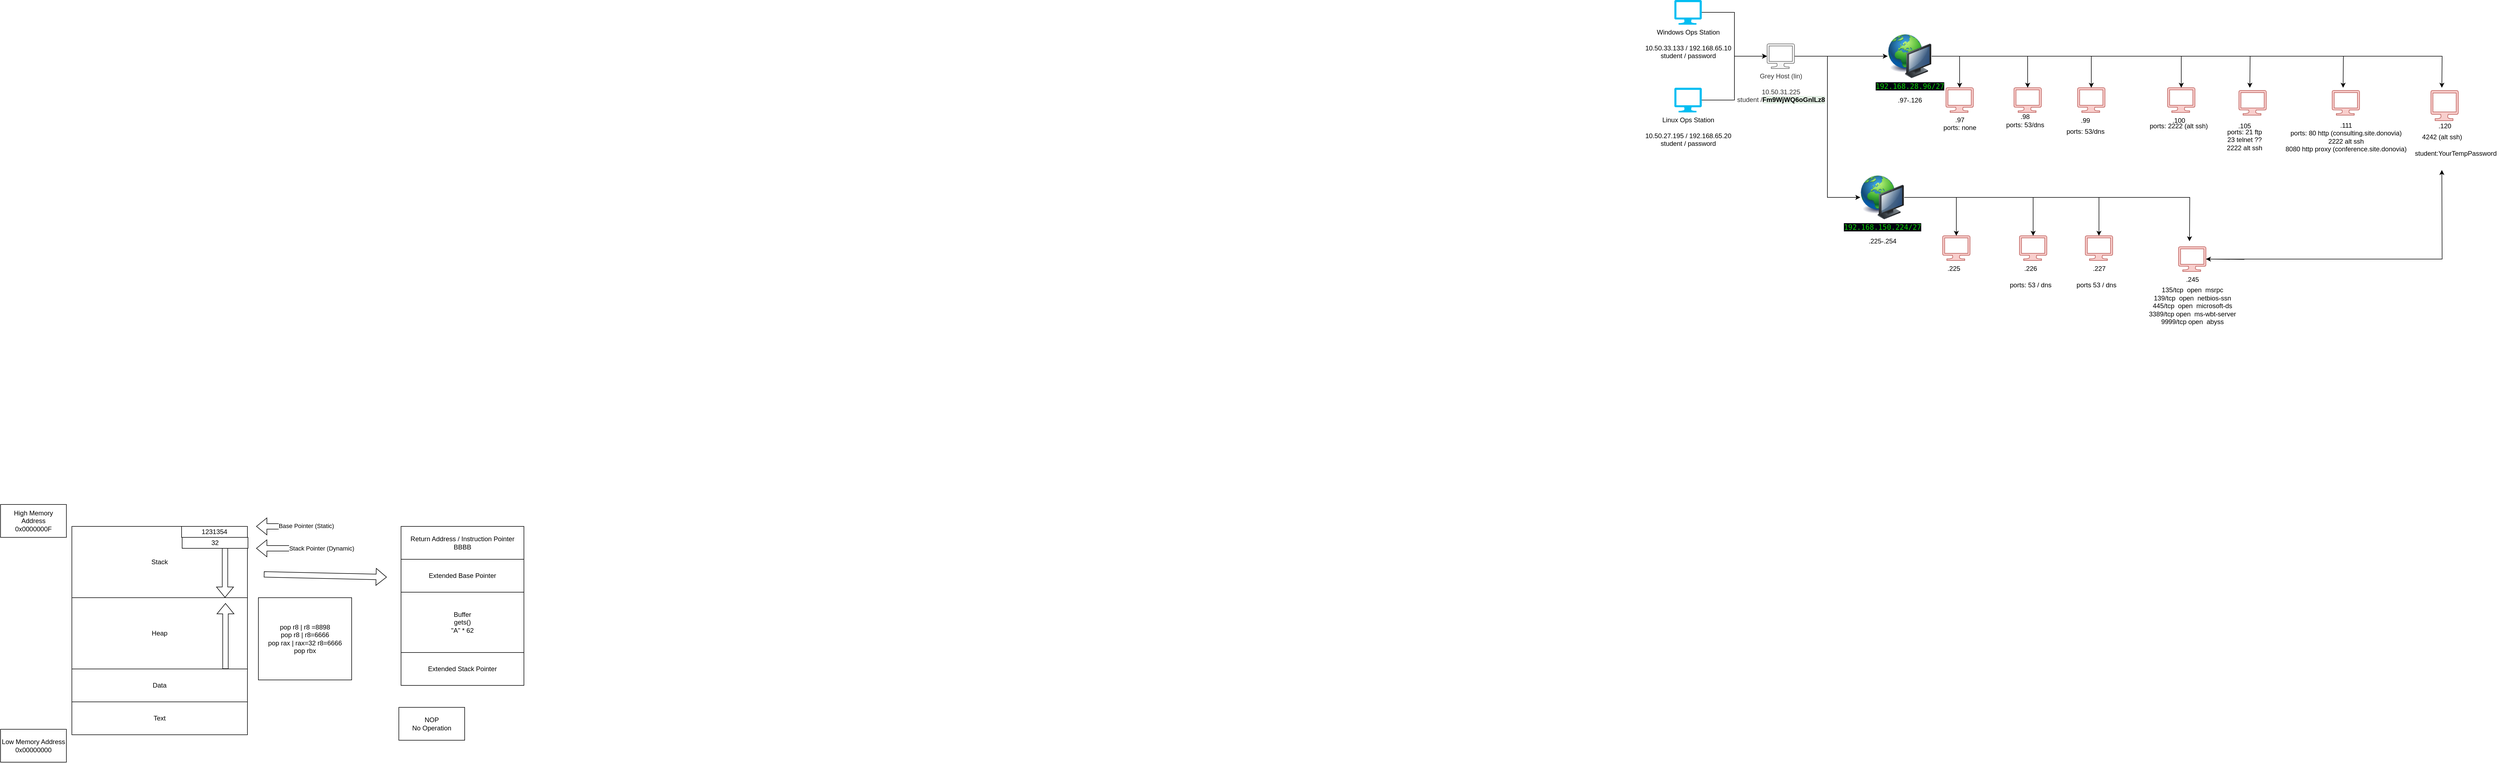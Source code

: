 <mxfile version="17.4.6" type="github"><diagram id="FVTB6eCvjAsudvaujAqm" name="Page-1"><mxGraphModel dx="7363" dy="2377" grid="1" gridSize="10" guides="1" tooltips="1" connect="1" arrows="1" fold="1" page="1" pageScale="1" pageWidth="1100" pageHeight="850" math="0" shadow="0"><root><mxCell id="0"/><mxCell id="1" parent="0"/><mxCell id="izwD1ermn6o2qZZVHTIV-5" style="edgeStyle=orthogonalEdgeStyle;rounded=0;orthogonalLoop=1;jettySize=auto;html=1;entryX=0;entryY=0.5;entryDx=0;entryDy=0;entryPerimeter=0;" parent="1" source="izwD1ermn6o2qZZVHTIV-1" target="izwD1ermn6o2qZZVHTIV-3" edge="1"><mxGeometry relative="1" as="geometry"/></mxCell><mxCell id="izwD1ermn6o2qZZVHTIV-1" value="Linux Ops Station&lt;br&gt;&lt;br&gt;10.50.27.195 / 192.168.65.20&lt;br&gt;student / password" style="verticalLabelPosition=bottom;html=1;verticalAlign=top;align=center;strokeColor=none;fillColor=#00BEF2;shape=mxgraph.azure.computer;pointerEvents=1;" parent="1" vertex="1"><mxGeometry x="61" y="200" width="50" height="45" as="geometry"/></mxCell><mxCell id="izwD1ermn6o2qZZVHTIV-4" style="edgeStyle=orthogonalEdgeStyle;rounded=0;orthogonalLoop=1;jettySize=auto;html=1;entryX=0;entryY=0.5;entryDx=0;entryDy=0;entryPerimeter=0;" parent="1" source="izwD1ermn6o2qZZVHTIV-2" target="izwD1ermn6o2qZZVHTIV-3" edge="1"><mxGeometry relative="1" as="geometry"/></mxCell><mxCell id="izwD1ermn6o2qZZVHTIV-2" value="Windows Ops Station&lt;br&gt;&lt;br&gt;10.50.33.133 / 192.168.65.10&lt;br&gt;student / password" style="verticalLabelPosition=bottom;html=1;verticalAlign=top;align=center;strokeColor=none;fillColor=#00BEF2;shape=mxgraph.azure.computer;pointerEvents=1;" parent="1" vertex="1"><mxGeometry x="61" y="40" width="50" height="45" as="geometry"/></mxCell><mxCell id="izwD1ermn6o2qZZVHTIV-11" style="edgeStyle=orthogonalEdgeStyle;rounded=0;orthogonalLoop=1;jettySize=auto;html=1;entryX=0;entryY=0.5;entryDx=0;entryDy=0;" parent="1" source="izwD1ermn6o2qZZVHTIV-3" target="izwD1ermn6o2qZZVHTIV-7" edge="1"><mxGeometry relative="1" as="geometry"/></mxCell><mxCell id="izwD1ermn6o2qZZVHTIV-21" style="edgeStyle=orthogonalEdgeStyle;rounded=0;orthogonalLoop=1;jettySize=auto;html=1;entryX=0;entryY=0.5;entryDx=0;entryDy=0;" parent="1" source="izwD1ermn6o2qZZVHTIV-3" target="izwD1ermn6o2qZZVHTIV-17" edge="1"><mxGeometry relative="1" as="geometry"/></mxCell><mxCell id="izwD1ermn6o2qZZVHTIV-3" value="Grey Host (lin)&lt;br&gt;&lt;br&gt;10.50.31.225&lt;br&gt;student /&lt;span style=&quot;font-weight: 700 ; background-color: rgba(70 , 149 , 74 , 0.15)&quot;&gt;&lt;font color=&quot;#000000&quot;&gt;Fm9WjWQ6oGnlLz8&lt;/font&gt;&lt;/span&gt;&lt;br&gt;" style="verticalLabelPosition=bottom;html=1;verticalAlign=top;align=center;strokeColor=#666666;fillColor=#f5f5f5;shape=mxgraph.azure.computer;pointerEvents=1;fontColor=#333333;" parent="1" vertex="1"><mxGeometry x="230" y="120" width="50" height="45" as="geometry"/></mxCell><mxCell id="izwD1ermn6o2qZZVHTIV-6" value=".97&lt;br&gt;ports: none" style="verticalLabelPosition=bottom;html=1;verticalAlign=top;align=center;strokeColor=#b85450;fillColor=#f8cecc;shape=mxgraph.azure.computer;pointerEvents=1;" parent="1" vertex="1"><mxGeometry x="556" y="200" width="50" height="45" as="geometry"/></mxCell><mxCell id="izwD1ermn6o2qZZVHTIV-22" style="edgeStyle=orthogonalEdgeStyle;rounded=0;orthogonalLoop=1;jettySize=auto;html=1;entryX=0.5;entryY=0;entryDx=0;entryDy=0;entryPerimeter=0;" parent="1" source="izwD1ermn6o2qZZVHTIV-7" target="izwD1ermn6o2qZZVHTIV-6" edge="1"><mxGeometry relative="1" as="geometry"/></mxCell><mxCell id="izwD1ermn6o2qZZVHTIV-23" style="edgeStyle=orthogonalEdgeStyle;rounded=0;orthogonalLoop=1;jettySize=auto;html=1;" parent="1" source="izwD1ermn6o2qZZVHTIV-7" target="izwD1ermn6o2qZZVHTIV-10" edge="1"><mxGeometry relative="1" as="geometry"/></mxCell><mxCell id="izwD1ermn6o2qZZVHTIV-24" style="edgeStyle=orthogonalEdgeStyle;rounded=0;orthogonalLoop=1;jettySize=auto;html=1;" parent="1" source="izwD1ermn6o2qZZVHTIV-7" target="izwD1ermn6o2qZZVHTIV-9" edge="1"><mxGeometry relative="1" as="geometry"/></mxCell><mxCell id="izwD1ermn6o2qZZVHTIV-25" style="edgeStyle=orthogonalEdgeStyle;rounded=0;orthogonalLoop=1;jettySize=auto;html=1;" parent="1" source="izwD1ermn6o2qZZVHTIV-7" target="izwD1ermn6o2qZZVHTIV-8" edge="1"><mxGeometry relative="1" as="geometry"/></mxCell><mxCell id="_nnKfd7vtehOJqyvwMxw-9" style="edgeStyle=orthogonalEdgeStyle;rounded=0;orthogonalLoop=1;jettySize=auto;html=1;fontColor=#000000;" parent="1" source="izwD1ermn6o2qZZVHTIV-7" edge="1"><mxGeometry relative="1" as="geometry"><mxPoint x="1110" y="200" as="targetPoint"/></mxGeometry></mxCell><mxCell id="_nnKfd7vtehOJqyvwMxw-10" style="edgeStyle=orthogonalEdgeStyle;rounded=0;orthogonalLoop=1;jettySize=auto;html=1;fontColor=#000000;" parent="1" source="izwD1ermn6o2qZZVHTIV-7" edge="1"><mxGeometry relative="1" as="geometry"><mxPoint x="1280" y="200" as="targetPoint"/></mxGeometry></mxCell><mxCell id="_nnKfd7vtehOJqyvwMxw-15" style="edgeStyle=orthogonalEdgeStyle;rounded=0;orthogonalLoop=1;jettySize=auto;html=1;fontColor=#000000;" parent="1" source="izwD1ermn6o2qZZVHTIV-7" edge="1"><mxGeometry relative="1" as="geometry"><mxPoint x="1460" y="200" as="targetPoint"/></mxGeometry></mxCell><mxCell id="izwD1ermn6o2qZZVHTIV-7" value="&lt;span style=&quot;color: rgb(10 , 208 , 0) ; font-family: monospace ; font-size: medium ; background-color: rgb(1 , 0 , 14)&quot;&gt;192.168.28.96/27&lt;/span&gt;" style="image;html=1;image=img/lib/clip_art/computers/Network_128x128.png;fillColor=#f8cecc;strokeColor=#b85450;" parent="1" vertex="1"><mxGeometry x="450" y="102.5" width="80" height="80" as="geometry"/></mxCell><mxCell id="izwD1ermn6o2qZZVHTIV-8" value="" style="verticalLabelPosition=bottom;html=1;verticalAlign=top;align=center;strokeColor=#b85450;fillColor=#f8cecc;shape=mxgraph.azure.computer;pointerEvents=1;" parent="1" vertex="1"><mxGeometry x="960" y="200" width="50" height="45" as="geometry"/></mxCell><mxCell id="izwD1ermn6o2qZZVHTIV-9" value="" style="verticalLabelPosition=bottom;html=1;verticalAlign=top;align=center;strokeColor=#b85450;fillColor=#f8cecc;shape=mxgraph.azure.computer;pointerEvents=1;" parent="1" vertex="1"><mxGeometry x="796" y="200" width="50" height="45" as="geometry"/></mxCell><mxCell id="izwD1ermn6o2qZZVHTIV-10" value="" style="verticalLabelPosition=bottom;html=1;verticalAlign=top;align=center;strokeColor=#b85450;fillColor=#f8cecc;shape=mxgraph.azure.computer;pointerEvents=1;" parent="1" vertex="1"><mxGeometry x="680" y="200" width="50" height="45" as="geometry"/></mxCell><mxCell id="izwD1ermn6o2qZZVHTIV-16" value="" style="verticalLabelPosition=bottom;html=1;verticalAlign=top;align=center;strokeColor=#b85450;fillColor=#f8cecc;shape=mxgraph.azure.computer;pointerEvents=1;" parent="1" vertex="1"><mxGeometry x="550" y="470" width="50" height="45" as="geometry"/></mxCell><mxCell id="izwD1ermn6o2qZZVHTIV-26" style="edgeStyle=orthogonalEdgeStyle;rounded=0;orthogonalLoop=1;jettySize=auto;html=1;" parent="1" source="izwD1ermn6o2qZZVHTIV-17" target="izwD1ermn6o2qZZVHTIV-16" edge="1"><mxGeometry relative="1" as="geometry"/></mxCell><mxCell id="izwD1ermn6o2qZZVHTIV-27" style="edgeStyle=orthogonalEdgeStyle;rounded=0;orthogonalLoop=1;jettySize=auto;html=1;" parent="1" source="izwD1ermn6o2qZZVHTIV-17" target="izwD1ermn6o2qZZVHTIV-20" edge="1"><mxGeometry relative="1" as="geometry"/></mxCell><mxCell id="izwD1ermn6o2qZZVHTIV-29" style="edgeStyle=orthogonalEdgeStyle;rounded=0;orthogonalLoop=1;jettySize=auto;html=1;entryX=0.5;entryY=0;entryDx=0;entryDy=0;entryPerimeter=0;" parent="1" source="izwD1ermn6o2qZZVHTIV-17" target="izwD1ermn6o2qZZVHTIV-19" edge="1"><mxGeometry relative="1" as="geometry"/></mxCell><mxCell id="_nnKfd7vtehOJqyvwMxw-34" style="edgeStyle=orthogonalEdgeStyle;rounded=0;orthogonalLoop=1;jettySize=auto;html=1;fontColor=#000000;" parent="1" source="izwD1ermn6o2qZZVHTIV-17" edge="1"><mxGeometry relative="1" as="geometry"><mxPoint x="1000" y="480" as="targetPoint"/></mxGeometry></mxCell><mxCell id="izwD1ermn6o2qZZVHTIV-17" value="&lt;span style=&quot;color: rgb(10 , 208 , 0) ; font-family: monospace ; font-size: medium ; background-color: rgb(1 , 0 , 14)&quot;&gt;192.168.150.224/27&lt;/span&gt;" style="image;html=1;image=img/lib/clip_art/computers/Network_128x128.png;fillColor=#f8cecc;strokeColor=#b85450;" parent="1" vertex="1"><mxGeometry x="400" y="360" width="80" height="80" as="geometry"/></mxCell><mxCell id="izwD1ermn6o2qZZVHTIV-19" value="" style="verticalLabelPosition=bottom;html=1;verticalAlign=top;align=center;strokeColor=#b85450;fillColor=#f8cecc;shape=mxgraph.azure.computer;pointerEvents=1;" parent="1" vertex="1"><mxGeometry x="810" y="470" width="50" height="45" as="geometry"/></mxCell><mxCell id="izwD1ermn6o2qZZVHTIV-20" value="" style="verticalLabelPosition=bottom;html=1;verticalAlign=top;align=center;strokeColor=#b85450;fillColor=#f8cecc;shape=mxgraph.azure.computer;pointerEvents=1;" parent="1" vertex="1"><mxGeometry x="690" y="470" width="50" height="45" as="geometry"/></mxCell><mxCell id="R-jRofZSb2fP7iOxIG31-6" value="Stack" style="rounded=0;whiteSpace=wrap;html=1;" parent="1" vertex="1"><mxGeometry x="-2860" y="1000" width="320" height="130" as="geometry"/></mxCell><mxCell id="R-jRofZSb2fP7iOxIG31-7" value="Heap" style="rounded=0;whiteSpace=wrap;html=1;" parent="1" vertex="1"><mxGeometry x="-2860" y="1130" width="320" height="130" as="geometry"/></mxCell><mxCell id="R-jRofZSb2fP7iOxIG31-8" value="Data" style="rounded=0;whiteSpace=wrap;html=1;" parent="1" vertex="1"><mxGeometry x="-2860" y="1260" width="320" height="60" as="geometry"/></mxCell><mxCell id="R-jRofZSb2fP7iOxIG31-9" value="Text" style="rounded=0;whiteSpace=wrap;html=1;" parent="1" vertex="1"><mxGeometry x="-2860" y="1320" width="320" height="60" as="geometry"/></mxCell><mxCell id="R-jRofZSb2fP7iOxIG31-10" value="High Memory Address&lt;br&gt;0x0000000F" style="rounded=0;whiteSpace=wrap;html=1;" parent="1" vertex="1"><mxGeometry x="-2990" y="960" width="120" height="60" as="geometry"/></mxCell><mxCell id="R-jRofZSb2fP7iOxIG31-11" value="Low Memory Address&lt;br&gt;0x00000000" style="rounded=0;whiteSpace=wrap;html=1;" parent="1" vertex="1"><mxGeometry x="-2990" y="1370" width="120" height="60" as="geometry"/></mxCell><mxCell id="R-jRofZSb2fP7iOxIG31-12" value="" style="shape=flexArrow;endArrow=classic;html=1;rounded=0;" parent="1" edge="1"><mxGeometry width="50" height="50" relative="1" as="geometry"><mxPoint x="-2580.87" y="1000" as="sourcePoint"/><mxPoint x="-2580.87" y="1130" as="targetPoint"/></mxGeometry></mxCell><mxCell id="R-jRofZSb2fP7iOxIG31-13" value="" style="shape=flexArrow;endArrow=classic;html=1;rounded=0;" parent="1" edge="1"><mxGeometry width="50" height="50" relative="1" as="geometry"><mxPoint x="-2580" y="1260" as="sourcePoint"/><mxPoint x="-2580" y="1140" as="targetPoint"/></mxGeometry></mxCell><mxCell id="R-jRofZSb2fP7iOxIG31-14" value="" style="shape=flexArrow;endArrow=classic;html=1;rounded=0;" parent="1" edge="1"><mxGeometry width="50" height="50" relative="1" as="geometry"><mxPoint x="-2394" y="1000" as="sourcePoint"/><mxPoint x="-2524" y="1000" as="targetPoint"/></mxGeometry></mxCell><mxCell id="R-jRofZSb2fP7iOxIG31-15" value="Base Pointer (Static)" style="edgeLabel;html=1;align=center;verticalAlign=middle;resizable=0;points=[];" parent="R-jRofZSb2fP7iOxIG31-14" vertex="1" connectable="0"><mxGeometry x="-0.395" y="-1" relative="1" as="geometry"><mxPoint as="offset"/></mxGeometry></mxCell><mxCell id="R-jRofZSb2fP7iOxIG31-16" value="" style="shape=flexArrow;endArrow=classic;html=1;rounded=0;" parent="1" edge="1"><mxGeometry width="50" height="50" relative="1" as="geometry"><mxPoint x="-2394" y="1040" as="sourcePoint"/><mxPoint x="-2524" y="1040" as="targetPoint"/></mxGeometry></mxCell><mxCell id="R-jRofZSb2fP7iOxIG31-17" value="Stack Pointer (Dynamic)" style="edgeLabel;html=1;align=center;verticalAlign=middle;resizable=0;points=[];" parent="R-jRofZSb2fP7iOxIG31-16" vertex="1" connectable="0"><mxGeometry x="-0.395" y="-1" relative="1" as="geometry"><mxPoint x="28" y="1" as="offset"/></mxGeometry></mxCell><mxCell id="R-jRofZSb2fP7iOxIG31-25" value="1231354" style="rounded=0;whiteSpace=wrap;html=1;" parent="1" vertex="1"><mxGeometry x="-2660" y="1000" width="120" height="20" as="geometry"/></mxCell><mxCell id="R-jRofZSb2fP7iOxIG31-28" value="32&lt;span style=&quot;color: rgba(0 , 0 , 0 , 0) ; font-family: monospace ; font-size: 0px&quot;&gt;%3CmxGraphModel%3E%3Croot%3E%3CmxCell%20id%3D%220%22%2F%3E%3CmxCell%20id%3D%221%22%20parent%3D%220%22%2F%3E%3CmxCell%20id%3D%222%22%20value%3D%221231354%22%20style%3D%22rounded%3D0%3BwhiteSpace%3Dwrap%3Bhtml%3D1%3B%22%20vertex%3D%221%22%20parent%3D%221%22%3E%3CmxGeometry%20x%3D%22280%22%20y%3D%22900%22%20width%3D%22120%22%20height%3D%2220%22%20as%3D%22geometry%22%2F%3E%3C%2FmxCell%3E%3C%2Froot%3E%3C%2FmxGraphModel%3E&lt;/span&gt;" style="rounded=0;whiteSpace=wrap;html=1;" parent="1" vertex="1"><mxGeometry x="-2659" y="1020" width="120" height="20" as="geometry"/></mxCell><mxCell id="R-jRofZSb2fP7iOxIG31-34" value="pop r8 | r8 =8898&lt;br&gt;pop r8 | r8=6666&lt;br&gt;pop rax | rax=32 r8=6666&lt;br&gt;pop rbx" style="rounded=0;whiteSpace=wrap;html=1;" parent="1" vertex="1"><mxGeometry x="-2520" y="1130" width="170" height="150" as="geometry"/></mxCell><mxCell id="R-jRofZSb2fP7iOxIG31-35" value="Buffer&lt;br&gt;gets()&lt;br&gt;&quot;A&quot; * 62" style="rounded=0;whiteSpace=wrap;html=1;" parent="1" vertex="1"><mxGeometry x="-2260" y="1120" width="224" height="110" as="geometry"/></mxCell><mxCell id="R-jRofZSb2fP7iOxIG31-37" value="Extended Stack Pointer&lt;br&gt;" style="rounded=0;whiteSpace=wrap;html=1;" parent="1" vertex="1"><mxGeometry x="-2260" y="1230" width="224" height="60" as="geometry"/></mxCell><mxCell id="R-jRofZSb2fP7iOxIG31-38" value="Extended Base Pointer&lt;br&gt;" style="rounded=0;whiteSpace=wrap;html=1;" parent="1" vertex="1"><mxGeometry x="-2260" y="1060" width="224" height="60" as="geometry"/></mxCell><mxCell id="R-jRofZSb2fP7iOxIG31-39" value="Return Address / Instruction Pointer&lt;br&gt;BBBB" style="rounded=0;whiteSpace=wrap;html=1;" parent="1" vertex="1"><mxGeometry x="-2260" y="1000" width="224" height="60" as="geometry"/></mxCell><mxCell id="R-jRofZSb2fP7iOxIG31-40" value="" style="shape=flexArrow;endArrow=classic;html=1;rounded=0;" parent="1" edge="1"><mxGeometry width="50" height="50" relative="1" as="geometry"><mxPoint x="-2510" y="1087.5" as="sourcePoint"/><mxPoint x="-2286" y="1092.5" as="targetPoint"/></mxGeometry></mxCell><mxCell id="R-jRofZSb2fP7iOxIG31-41" value="NOP&lt;br&gt;No Operation" style="rounded=0;whiteSpace=wrap;html=1;" parent="1" vertex="1"><mxGeometry x="-2264" y="1330" width="120" height="60" as="geometry"/></mxCell><mxCell id="_nnKfd7vtehOJqyvwMxw-1" value=".97-.126" style="text;html=1;align=center;verticalAlign=middle;resizable=0;points=[];autosize=1;strokeColor=none;fillColor=none;" parent="1" vertex="1"><mxGeometry x="460" y="212.5" width="60" height="20" as="geometry"/></mxCell><mxCell id="_nnKfd7vtehOJqyvwMxw-2" value=".225-.254" style="text;html=1;align=center;verticalAlign=middle;resizable=0;points=[];autosize=1;strokeColor=none;fillColor=none;" parent="1" vertex="1"><mxGeometry x="405" y="470" width="70" height="20" as="geometry"/></mxCell><mxCell id="_nnKfd7vtehOJqyvwMxw-7" value=".99" style="text;html=1;align=center;verticalAlign=middle;resizable=0;points=[];autosize=1;strokeColor=none;fillColor=none;fontColor=#000000;" parent="1" vertex="1"><mxGeometry x="795" y="250" width="30" height="20" as="geometry"/></mxCell><mxCell id="_nnKfd7vtehOJqyvwMxw-8" value=".100" style="text;html=1;align=center;verticalAlign=middle;resizable=0;points=[];autosize=1;strokeColor=none;fillColor=none;fontColor=#000000;" parent="1" vertex="1"><mxGeometry x="960" y="250" width="40" height="20" as="geometry"/></mxCell><mxCell id="_nnKfd7vtehOJqyvwMxw-11" value="" style="verticalLabelPosition=bottom;html=1;verticalAlign=top;align=center;strokeColor=#b85450;fillColor=#f8cecc;shape=mxgraph.azure.computer;pointerEvents=1;" parent="1" vertex="1"><mxGeometry x="1090" y="205" width="50" height="45" as="geometry"/></mxCell><mxCell id="_nnKfd7vtehOJqyvwMxw-12" value="" style="verticalLabelPosition=bottom;html=1;verticalAlign=top;align=center;strokeColor=#b85450;fillColor=#f8cecc;shape=mxgraph.azure.computer;pointerEvents=1;" parent="1" vertex="1"><mxGeometry x="1260" y="205" width="50" height="45" as="geometry"/></mxCell><mxCell id="_nnKfd7vtehOJqyvwMxw-13" value=".105" style="text;html=1;align=center;verticalAlign=middle;resizable=0;points=[];autosize=1;strokeColor=none;fillColor=none;fontColor=#000000;" parent="1" vertex="1"><mxGeometry x="1080" y="260" width="40" height="20" as="geometry"/></mxCell><mxCell id="_nnKfd7vtehOJqyvwMxw-14" value=".111&lt;br&gt;ports: 80 http (consulting.site.donovia)&lt;br&gt;2222 alt ssh&lt;br&gt;8080 http proxy (conference.site.donovia)" style="text;html=1;align=center;verticalAlign=middle;resizable=0;points=[];autosize=1;strokeColor=none;fillColor=none;fontColor=#000000;" parent="1" vertex="1"><mxGeometry x="1165" y="260" width="240" height="60" as="geometry"/></mxCell><mxCell id="_nnKfd7vtehOJqyvwMxw-16" value="" style="verticalLabelPosition=bottom;html=1;verticalAlign=top;align=center;strokeColor=#b85450;fillColor=#f8cecc;shape=mxgraph.azure.computer;pointerEvents=1;" parent="1" vertex="1"><mxGeometry x="1440" y="205" width="50" height="55" as="geometry"/></mxCell><mxCell id="_nnKfd7vtehOJqyvwMxw-17" value=".120" style="text;html=1;align=center;verticalAlign=middle;resizable=0;points=[];autosize=1;strokeColor=none;fillColor=none;fontColor=#000000;" parent="1" vertex="1"><mxGeometry x="1445" y="260" width="40" height="20" as="geometry"/></mxCell><mxCell id="_nnKfd7vtehOJqyvwMxw-18" value=".225" style="text;html=1;align=center;verticalAlign=middle;resizable=0;points=[];autosize=1;strokeColor=none;fillColor=none;fontColor=#000000;" parent="1" vertex="1"><mxGeometry x="550" y="520" width="40" height="20" as="geometry"/></mxCell><mxCell id="_nnKfd7vtehOJqyvwMxw-19" value=".226" style="text;html=1;align=center;verticalAlign=middle;resizable=0;points=[];autosize=1;strokeColor=none;fillColor=none;fontColor=#000000;" parent="1" vertex="1"><mxGeometry x="690" y="520" width="40" height="20" as="geometry"/></mxCell><mxCell id="_nnKfd7vtehOJqyvwMxw-20" value=".227" style="text;html=1;align=center;verticalAlign=middle;resizable=0;points=[];autosize=1;strokeColor=none;fillColor=none;fontColor=#000000;" parent="1" vertex="1"><mxGeometry x="815" y="520" width="40" height="20" as="geometry"/></mxCell><mxCell id="_nnKfd7vtehOJqyvwMxw-21" value="ports: 21 ftp&lt;br&gt;23 telnet ??&lt;br&gt;2222 alt ssh" style="text;html=1;align=center;verticalAlign=middle;resizable=0;points=[];autosize=1;strokeColor=none;fillColor=none;fontColor=#000000;" parent="1" vertex="1"><mxGeometry x="1060" y="270" width="80" height="50" as="geometry"/></mxCell><mxCell id="_nnKfd7vtehOJqyvwMxw-24" value=".98&lt;br&gt;ports: 53/dns" style="text;html=1;align=center;verticalAlign=middle;resizable=0;points=[];autosize=1;strokeColor=none;fillColor=none;fontColor=#000000;" parent="1" vertex="1"><mxGeometry x="660" y="245" width="80" height="30" as="geometry"/></mxCell><mxCell id="_nnKfd7vtehOJqyvwMxw-25" value="ports: 53/dns" style="text;html=1;align=center;verticalAlign=middle;resizable=0;points=[];autosize=1;strokeColor=none;fillColor=none;fontColor=#000000;" parent="1" vertex="1"><mxGeometry x="770" y="270" width="80" height="20" as="geometry"/></mxCell><mxCell id="_nnKfd7vtehOJqyvwMxw-26" value="ports: 2222 (alt ssh)" style="text;html=1;align=center;verticalAlign=middle;resizable=0;points=[];autosize=1;strokeColor=none;fillColor=none;fontColor=#000000;" parent="1" vertex="1"><mxGeometry x="920" y="260" width="120" height="20" as="geometry"/></mxCell><mxCell id="_nnKfd7vtehOJqyvwMxw-27" value="4242 (alt ssh)" style="text;html=1;align=center;verticalAlign=middle;resizable=0;points=[];autosize=1;strokeColor=none;fillColor=none;fontColor=#000000;" parent="1" vertex="1"><mxGeometry x="1415" y="280" width="90" height="20" as="geometry"/></mxCell><mxCell id="_nnKfd7vtehOJqyvwMxw-28" value="ports: 53 / dns" style="text;html=1;align=center;verticalAlign=middle;resizable=0;points=[];autosize=1;strokeColor=none;fillColor=none;fontColor=#000000;" parent="1" vertex="1"><mxGeometry x="665" y="550" width="90" height="20" as="geometry"/></mxCell><mxCell id="_nnKfd7vtehOJqyvwMxw-29" value="ports 53 / dns" style="text;html=1;align=center;verticalAlign=middle;resizable=0;points=[];autosize=1;strokeColor=none;fillColor=none;fontColor=#000000;" parent="1" vertex="1"><mxGeometry x="785" y="550" width="90" height="20" as="geometry"/></mxCell><mxCell id="_nnKfd7vtehOJqyvwMxw-30" value="student:YourTempPassword" style="text;html=1;align=center;verticalAlign=middle;resizable=0;points=[];autosize=1;strokeColor=none;fillColor=none;fontColor=#000000;" parent="1" vertex="1"><mxGeometry x="1405" y="310" width="160" height="20" as="geometry"/></mxCell><mxCell id="_nnKfd7vtehOJqyvwMxw-37" style="edgeStyle=orthogonalEdgeStyle;rounded=0;orthogonalLoop=1;jettySize=auto;html=1;fontColor=#000000;" parent="1" source="_nnKfd7vtehOJqyvwMxw-35" edge="1"><mxGeometry relative="1" as="geometry"><mxPoint x="1460" y="350" as="targetPoint"/></mxGeometry></mxCell><mxCell id="_nnKfd7vtehOJqyvwMxw-35" value="" style="verticalLabelPosition=bottom;html=1;verticalAlign=top;align=center;strokeColor=#b85450;fillColor=#f8cecc;shape=mxgraph.azure.computer;pointerEvents=1;" parent="1" vertex="1"><mxGeometry x="980" y="490" width="50" height="45" as="geometry"/></mxCell><mxCell id="_nnKfd7vtehOJqyvwMxw-36" value=".245" style="text;html=1;align=center;verticalAlign=middle;resizable=0;points=[];autosize=1;strokeColor=none;fillColor=none;fontColor=#000000;" parent="1" vertex="1"><mxGeometry x="985" y="540" width="40" height="20" as="geometry"/></mxCell><mxCell id="_nnKfd7vtehOJqyvwMxw-39" value="" style="endArrow=classic;html=1;rounded=0;fontColor=#000000;entryX=1;entryY=0.5;entryDx=0;entryDy=0;entryPerimeter=0;" parent="1" target="_nnKfd7vtehOJqyvwMxw-35" edge="1"><mxGeometry width="50" height="50" relative="1" as="geometry"><mxPoint x="1100" y="513" as="sourcePoint"/><mxPoint x="1140" y="460" as="targetPoint"/></mxGeometry></mxCell><mxCell id="_nnKfd7vtehOJqyvwMxw-40" value="&lt;div&gt;135/tcp&amp;nbsp; open&amp;nbsp; msrpc&lt;/div&gt;&lt;div&gt;139/tcp&amp;nbsp; open&amp;nbsp; netbios-ssn&lt;/div&gt;&lt;div&gt;445/tcp&amp;nbsp; open&amp;nbsp; microsoft-ds&lt;/div&gt;&lt;div&gt;3389/tcp open&amp;nbsp; ms-wbt-server&lt;/div&gt;&lt;div&gt;9999/tcp open&amp;nbsp; abyss&lt;/div&gt;&lt;div&gt;&lt;br&gt;&lt;/div&gt;" style="text;html=1;align=center;verticalAlign=middle;resizable=0;points=[];autosize=1;strokeColor=none;fillColor=none;fontColor=#000000;" parent="1" vertex="1"><mxGeometry x="920" y="560" width="170" height="90" as="geometry"/></mxCell></root></mxGraphModel></diagram></mxfile>